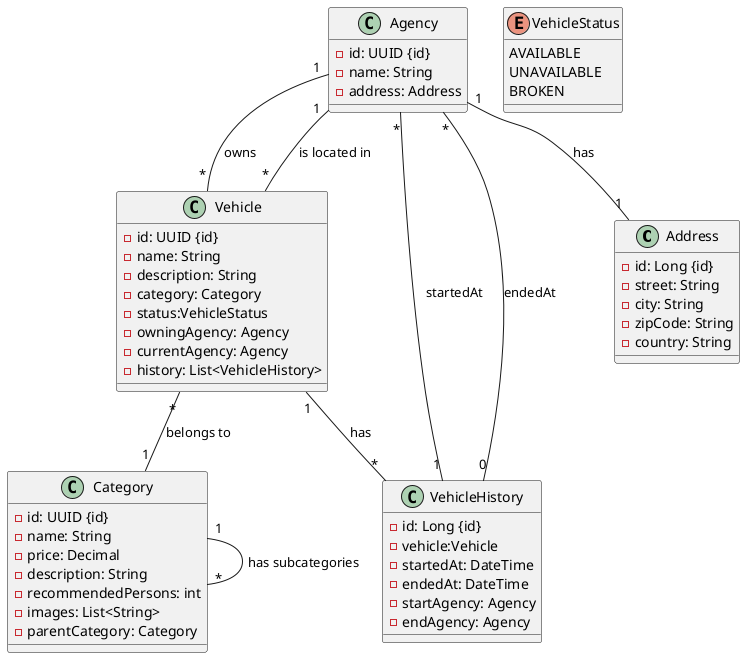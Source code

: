 @startuml Support service

' Entities
class Address {
  -id: Long {id}
  -street: String
  -city: String
  -zipCode: String
  -country: String
}

class Vehicle {
  -id: UUID {id}
  -name: String
  -description: String
  -category: Category
  -status:VehicleStatus
  -owningAgency: Agency
  -currentAgency: Agency
  -history: List<VehicleHistory>
}

class Category {
  -id: UUID {id}
  -name: String
  -price: Decimal
  -description: String
  -recommendedPersons: int
  -images: List<String>
  -parentCategory: Category
}

class VehicleHistory {
  -id: Long {id}
  -vehicle:Vehicle
  -startedAt: DateTime
  -endedAt: DateTime
  -startAgency: Agency
  -endAgency: Agency
}

class Agency {
  -id: UUID {id}
  -name: String
  -address: Address
}

enum VehicleStatus {
  AVAILABLE
  UNAVAILABLE
  BROKEN
}

' Relationships
Agency "1" -- "1" Address : has
Agency "1" -- "*" Vehicle : owns

Vehicle "*" -- "1" Category : belongs to
Vehicle "*" -- "1" Agency : is located in
Vehicle "1" -- "*" VehicleHistory : has

VehicleHistory "1" -- "*" Agency : startedAt
VehicleHistory "0" -- "*" Agency : endedAt



Category "1" -- "*" Category : has subcategories

@enduml